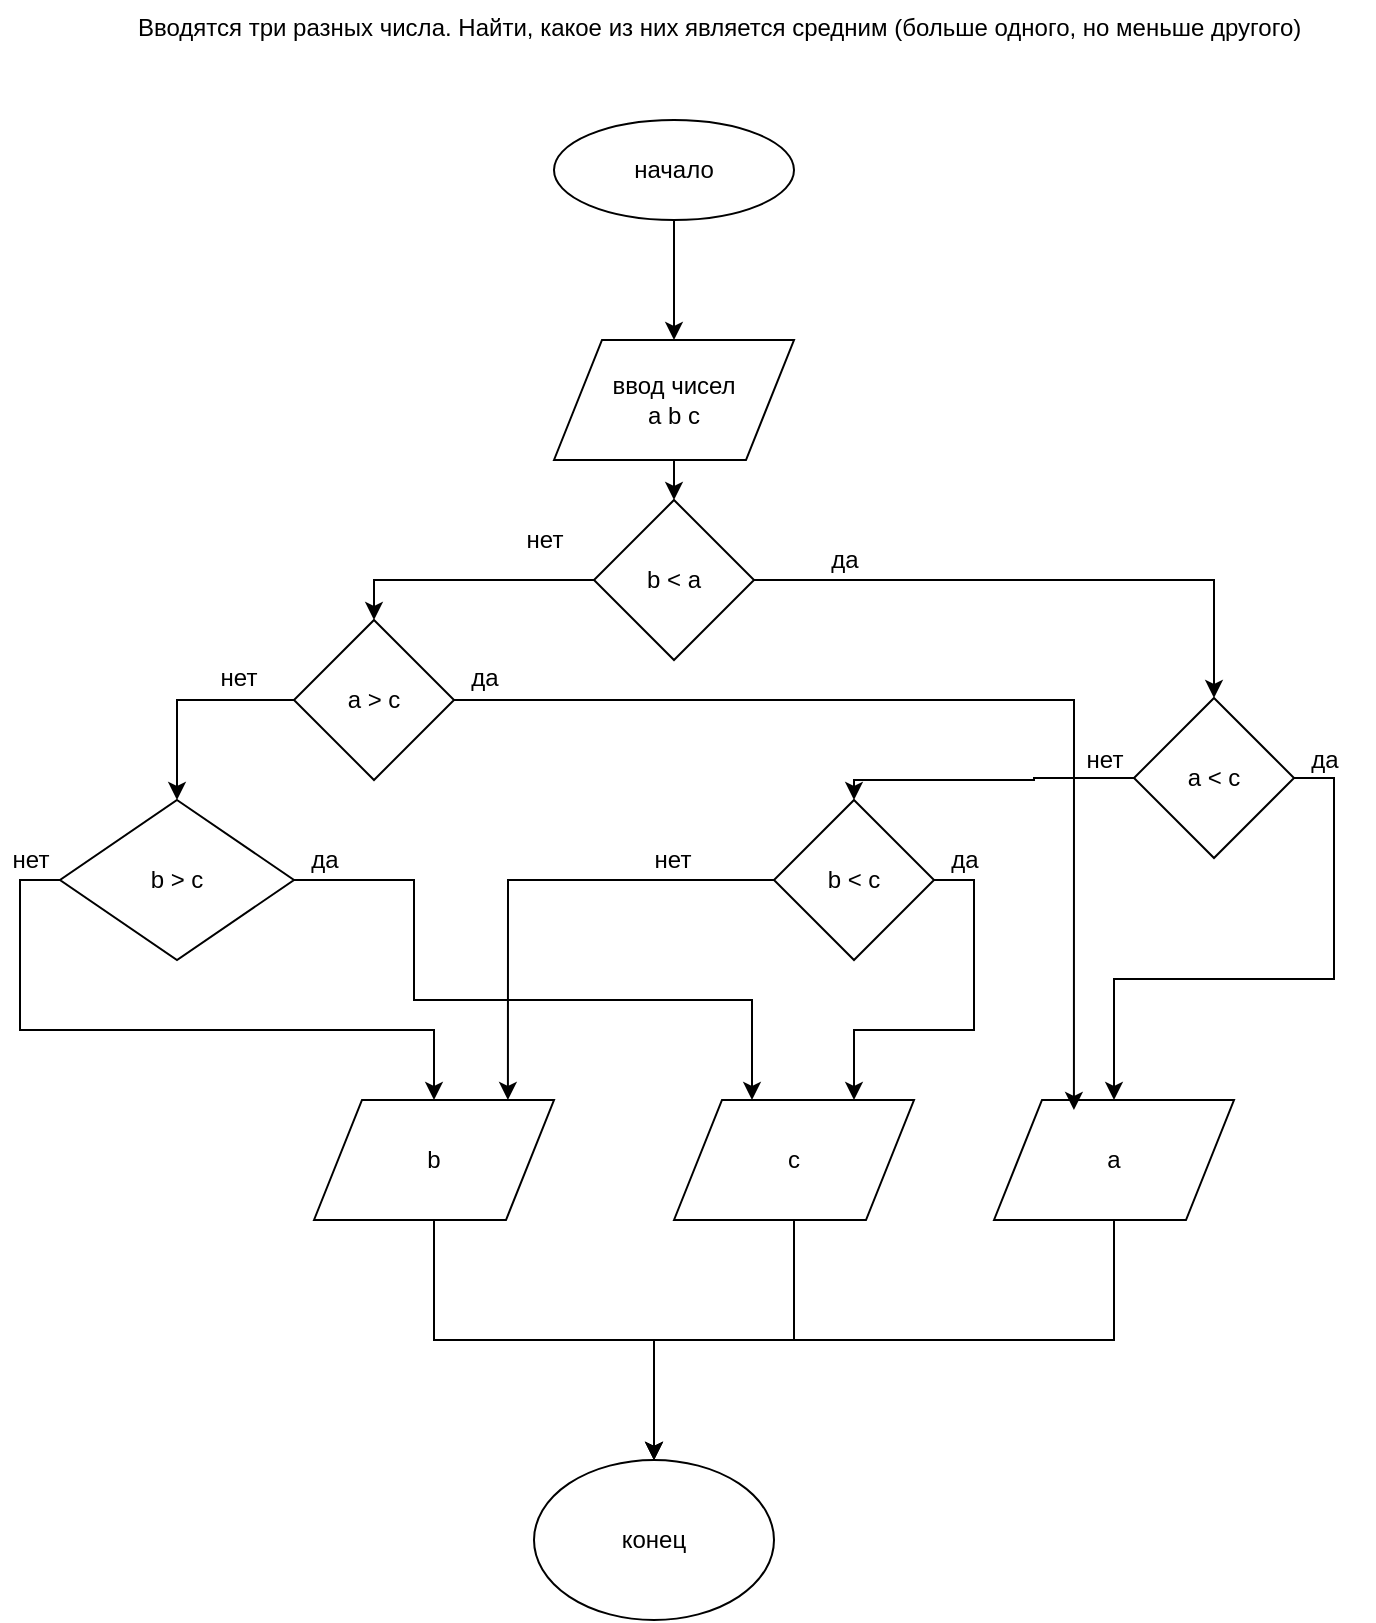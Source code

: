 <mxfile version="12.9.3" type="device" pages="4"><diagram id="pSpzZ9G_yxYYluLEd7eS" name="less_1_task_9"><mxGraphModel dx="1026" dy="553" grid="1" gridSize="10" guides="1" tooltips="1" connect="1" arrows="1" fold="1" page="1" pageScale="1" pageWidth="827" pageHeight="1169" math="0" shadow="0"><root><mxCell id="bC3Y50p8MUnuY7UyfVzG-0"/><mxCell id="bC3Y50p8MUnuY7UyfVzG-1" parent="bC3Y50p8MUnuY7UyfVzG-0"/><mxCell id="bC3Y50p8MUnuY7UyfVzG-4" style="edgeStyle=orthogonalEdgeStyle;rounded=0;orthogonalLoop=1;jettySize=auto;html=1;exitX=1;exitY=0.5;exitDx=0;exitDy=0;entryX=0.5;entryY=0;entryDx=0;entryDy=0;" parent="bC3Y50p8MUnuY7UyfVzG-1" source="bC3Y50p8MUnuY7UyfVzG-2" target="bC3Y50p8MUnuY7UyfVzG-3" edge="1"><mxGeometry relative="1" as="geometry"/></mxCell><mxCell id="fWgMtio9KKW4FWMlLJN1-11" style="edgeStyle=orthogonalEdgeStyle;rounded=0;orthogonalLoop=1;jettySize=auto;html=1;exitX=0;exitY=0.5;exitDx=0;exitDy=0;entryX=0.5;entryY=0;entryDx=0;entryDy=0;" parent="bC3Y50p8MUnuY7UyfVzG-1" source="bC3Y50p8MUnuY7UyfVzG-2" target="fWgMtio9KKW4FWMlLJN1-6" edge="1"><mxGeometry relative="1" as="geometry"/></mxCell><mxCell id="bC3Y50p8MUnuY7UyfVzG-2" value="b &amp;lt; a" style="rhombus;whiteSpace=wrap;html=1;" parent="bC3Y50p8MUnuY7UyfVzG-1" vertex="1"><mxGeometry x="360" y="300" width="80" height="80" as="geometry"/></mxCell><mxCell id="Gc3Jio7drvR0YeZc9eJx-1" style="edgeStyle=orthogonalEdgeStyle;rounded=0;orthogonalLoop=1;jettySize=auto;html=1;exitX=1;exitY=0.5;exitDx=0;exitDy=0;entryX=0.5;entryY=0;entryDx=0;entryDy=0;" parent="bC3Y50p8MUnuY7UyfVzG-1" source="bC3Y50p8MUnuY7UyfVzG-3" target="Gc3Jio7drvR0YeZc9eJx-0" edge="1"><mxGeometry relative="1" as="geometry"/></mxCell><mxCell id="fWgMtio9KKW4FWMlLJN1-4" style="edgeStyle=orthogonalEdgeStyle;rounded=0;orthogonalLoop=1;jettySize=auto;html=1;exitX=0;exitY=0.5;exitDx=0;exitDy=0;entryX=0.5;entryY=0;entryDx=0;entryDy=0;" parent="bC3Y50p8MUnuY7UyfVzG-1" source="bC3Y50p8MUnuY7UyfVzG-3" target="Gc3Jio7drvR0YeZc9eJx-6" edge="1"><mxGeometry relative="1" as="geometry"><Array as="points"><mxPoint x="580" y="439"/><mxPoint x="580" y="440"/></Array></mxGeometry></mxCell><mxCell id="bC3Y50p8MUnuY7UyfVzG-3" value="a &amp;lt; c" style="rhombus;whiteSpace=wrap;html=1;" parent="bC3Y50p8MUnuY7UyfVzG-1" vertex="1"><mxGeometry x="630" y="399" width="80" height="80" as="geometry"/></mxCell><mxCell id="fWgMtio9KKW4FWMlLJN1-3" style="edgeStyle=orthogonalEdgeStyle;rounded=0;orthogonalLoop=1;jettySize=auto;html=1;exitX=0.5;exitY=1;exitDx=0;exitDy=0;" parent="bC3Y50p8MUnuY7UyfVzG-1" source="Gc3Jio7drvR0YeZc9eJx-0" target="fWgMtio9KKW4FWMlLJN1-0" edge="1"><mxGeometry relative="1" as="geometry"/></mxCell><mxCell id="Gc3Jio7drvR0YeZc9eJx-0" value="a" style="shape=parallelogram;perimeter=parallelogramPerimeter;whiteSpace=wrap;html=1;" parent="bC3Y50p8MUnuY7UyfVzG-1" vertex="1"><mxGeometry x="560" y="600" width="120" height="60" as="geometry"/></mxCell><mxCell id="fWgMtio9KKW4FWMlLJN1-5" style="edgeStyle=orthogonalEdgeStyle;rounded=0;orthogonalLoop=1;jettySize=auto;html=1;exitX=1;exitY=0.5;exitDx=0;exitDy=0;entryX=0.75;entryY=0;entryDx=0;entryDy=0;" parent="bC3Y50p8MUnuY7UyfVzG-1" source="Gc3Jio7drvR0YeZc9eJx-6" target="Gc3Jio7drvR0YeZc9eJx-13" edge="1"><mxGeometry relative="1" as="geometry"><mxPoint x="550" y="565" as="targetPoint"/></mxGeometry></mxCell><mxCell id="M__54WolHAkGYmwGDDtG-1" style="edgeStyle=orthogonalEdgeStyle;rounded=0;orthogonalLoop=1;jettySize=auto;html=1;exitX=0;exitY=0.5;exitDx=0;exitDy=0;entryX=0.808;entryY=0;entryDx=0;entryDy=0;entryPerimeter=0;" parent="bC3Y50p8MUnuY7UyfVzG-1" source="Gc3Jio7drvR0YeZc9eJx-6" target="Gc3Jio7drvR0YeZc9eJx-11" edge="1"><mxGeometry relative="1" as="geometry"/></mxCell><mxCell id="Gc3Jio7drvR0YeZc9eJx-6" value="b &amp;lt; c" style="rhombus;whiteSpace=wrap;html=1;" parent="bC3Y50p8MUnuY7UyfVzG-1" vertex="1"><mxGeometry x="450" y="450" width="80" height="80" as="geometry"/></mxCell><mxCell id="fWgMtio9KKW4FWMlLJN1-1" style="edgeStyle=orthogonalEdgeStyle;rounded=0;orthogonalLoop=1;jettySize=auto;html=1;exitX=0.5;exitY=1;exitDx=0;exitDy=0;" parent="bC3Y50p8MUnuY7UyfVzG-1" source="Gc3Jio7drvR0YeZc9eJx-11" target="fWgMtio9KKW4FWMlLJN1-0" edge="1"><mxGeometry relative="1" as="geometry"/></mxCell><mxCell id="Gc3Jio7drvR0YeZc9eJx-11" value="b" style="shape=parallelogram;perimeter=parallelogramPerimeter;whiteSpace=wrap;html=1;" parent="bC3Y50p8MUnuY7UyfVzG-1" vertex="1"><mxGeometry x="220" y="600" width="120" height="60" as="geometry"/></mxCell><mxCell id="fWgMtio9KKW4FWMlLJN1-2" style="edgeStyle=orthogonalEdgeStyle;rounded=0;orthogonalLoop=1;jettySize=auto;html=1;exitX=0.5;exitY=1;exitDx=0;exitDy=0;entryX=0.5;entryY=0;entryDx=0;entryDy=0;" parent="bC3Y50p8MUnuY7UyfVzG-1" source="Gc3Jio7drvR0YeZc9eJx-13" target="fWgMtio9KKW4FWMlLJN1-0" edge="1"><mxGeometry relative="1" as="geometry"><mxPoint x="390" y="710" as="targetPoint"/></mxGeometry></mxCell><mxCell id="Gc3Jio7drvR0YeZc9eJx-13" value="c" style="shape=parallelogram;perimeter=parallelogramPerimeter;whiteSpace=wrap;html=1;" parent="bC3Y50p8MUnuY7UyfVzG-1" vertex="1"><mxGeometry x="400" y="600" width="120" height="60" as="geometry"/></mxCell><mxCell id="MUIeXEu2Bsb5rCJJ_8dG-3" style="edgeStyle=orthogonalEdgeStyle;rounded=0;orthogonalLoop=1;jettySize=auto;html=1;exitX=0.5;exitY=1;exitDx=0;exitDy=0;" parent="bC3Y50p8MUnuY7UyfVzG-1" source="0o0mqXKQnkkgjJjojYHq-0" target="MUIeXEu2Bsb5rCJJ_8dG-0" edge="1"><mxGeometry relative="1" as="geometry"/></mxCell><mxCell id="0o0mqXKQnkkgjJjojYHq-0" value="начало" style="ellipse;whiteSpace=wrap;html=1;" parent="bC3Y50p8MUnuY7UyfVzG-1" vertex="1"><mxGeometry x="340" y="110" width="120" height="50" as="geometry"/></mxCell><mxCell id="MUIeXEu2Bsb5rCJJ_8dG-4" style="edgeStyle=orthogonalEdgeStyle;rounded=0;orthogonalLoop=1;jettySize=auto;html=1;exitX=0.5;exitY=1;exitDx=0;exitDy=0;entryX=0.5;entryY=0;entryDx=0;entryDy=0;" parent="bC3Y50p8MUnuY7UyfVzG-1" source="MUIeXEu2Bsb5rCJJ_8dG-0" target="bC3Y50p8MUnuY7UyfVzG-2" edge="1"><mxGeometry relative="1" as="geometry"/></mxCell><mxCell id="MUIeXEu2Bsb5rCJJ_8dG-0" value="ввод чисел&lt;br&gt;а b c" style="shape=parallelogram;perimeter=parallelogramPerimeter;whiteSpace=wrap;html=1;" parent="bC3Y50p8MUnuY7UyfVzG-1" vertex="1"><mxGeometry x="340" y="220" width="120" height="60" as="geometry"/></mxCell><mxCell id="MUIeXEu2Bsb5rCJJ_8dG-5" value="да" style="text;html=1;align=center;verticalAlign=middle;resizable=0;points=[];autosize=1;" parent="bC3Y50p8MUnuY7UyfVzG-1" vertex="1"><mxGeometry x="470" y="320" width="30" height="20" as="geometry"/></mxCell><mxCell id="MUIeXEu2Bsb5rCJJ_8dG-6" value="да" style="text;html=1;align=center;verticalAlign=middle;resizable=0;points=[];autosize=1;" parent="bC3Y50p8MUnuY7UyfVzG-1" vertex="1"><mxGeometry x="710" y="420" width="30" height="20" as="geometry"/></mxCell><mxCell id="MUIeXEu2Bsb5rCJJ_8dG-7" value="да" style="text;html=1;align=center;verticalAlign=middle;resizable=0;points=[];autosize=1;" parent="bC3Y50p8MUnuY7UyfVzG-1" vertex="1"><mxGeometry x="530" y="470" width="30" height="20" as="geometry"/></mxCell><mxCell id="MUIeXEu2Bsb5rCJJ_8dG-8" value="нет" style="text;html=1;align=center;verticalAlign=middle;resizable=0;points=[];autosize=1;" parent="bC3Y50p8MUnuY7UyfVzG-1" vertex="1"><mxGeometry x="384" y="470" width="30" height="20" as="geometry"/></mxCell><mxCell id="MUIeXEu2Bsb5rCJJ_8dG-9" value="нет" style="text;html=1;align=center;verticalAlign=middle;resizable=0;points=[];autosize=1;" parent="bC3Y50p8MUnuY7UyfVzG-1" vertex="1"><mxGeometry x="320" y="310" width="30" height="20" as="geometry"/></mxCell><mxCell id="MUIeXEu2Bsb5rCJJ_8dG-11" value="нет" style="text;html=1;align=center;verticalAlign=middle;resizable=0;points=[];autosize=1;" parent="bC3Y50p8MUnuY7UyfVzG-1" vertex="1"><mxGeometry x="600" y="420" width="30" height="20" as="geometry"/></mxCell><mxCell id="fWgMtio9KKW4FWMlLJN1-0" value="конец&lt;br&gt;" style="ellipse;whiteSpace=wrap;html=1;" parent="bC3Y50p8MUnuY7UyfVzG-1" vertex="1"><mxGeometry x="330" y="780" width="120" height="80" as="geometry"/></mxCell><mxCell id="fWgMtio9KKW4FWMlLJN1-14" style="edgeStyle=orthogonalEdgeStyle;rounded=0;orthogonalLoop=1;jettySize=auto;html=1;exitX=1;exitY=0.5;exitDx=0;exitDy=0;entryX=0.333;entryY=0.083;entryDx=0;entryDy=0;entryPerimeter=0;" parent="bC3Y50p8MUnuY7UyfVzG-1" source="fWgMtio9KKW4FWMlLJN1-6" target="Gc3Jio7drvR0YeZc9eJx-0" edge="1"><mxGeometry relative="1" as="geometry"><Array as="points"><mxPoint x="600" y="400"/></Array></mxGeometry></mxCell><mxCell id="fWgMtio9KKW4FWMlLJN1-17" style="edgeStyle=orthogonalEdgeStyle;rounded=0;orthogonalLoop=1;jettySize=auto;html=1;exitX=0;exitY=0.5;exitDx=0;exitDy=0;entryX=0.5;entryY=0;entryDx=0;entryDy=0;" parent="bC3Y50p8MUnuY7UyfVzG-1" source="fWgMtio9KKW4FWMlLJN1-6" target="fWgMtio9KKW4FWMlLJN1-16" edge="1"><mxGeometry relative="1" as="geometry"/></mxCell><mxCell id="fWgMtio9KKW4FWMlLJN1-6" value="a &amp;gt; c" style="rhombus;whiteSpace=wrap;html=1;" parent="bC3Y50p8MUnuY7UyfVzG-1" vertex="1"><mxGeometry x="210" y="360" width="80" height="80" as="geometry"/></mxCell><mxCell id="fWgMtio9KKW4FWMlLJN1-12" value="да" style="text;html=1;align=center;verticalAlign=middle;resizable=0;points=[];autosize=1;" parent="bC3Y50p8MUnuY7UyfVzG-1" vertex="1"><mxGeometry x="290" y="379" width="30" height="20" as="geometry"/></mxCell><mxCell id="fWgMtio9KKW4FWMlLJN1-13" value="нет" style="text;html=1;align=center;verticalAlign=middle;resizable=0;points=[];autosize=1;" parent="bC3Y50p8MUnuY7UyfVzG-1" vertex="1"><mxGeometry x="167" y="379" width="30" height="20" as="geometry"/></mxCell><mxCell id="fWgMtio9KKW4FWMlLJN1-23" style="edgeStyle=orthogonalEdgeStyle;rounded=0;orthogonalLoop=1;jettySize=auto;html=1;exitX=0;exitY=0.5;exitDx=0;exitDy=0;entryX=0.5;entryY=0;entryDx=0;entryDy=0;" parent="bC3Y50p8MUnuY7UyfVzG-1" source="fWgMtio9KKW4FWMlLJN1-16" target="Gc3Jio7drvR0YeZc9eJx-11" edge="1"><mxGeometry relative="1" as="geometry"/></mxCell><mxCell id="M__54WolHAkGYmwGDDtG-0" style="edgeStyle=orthogonalEdgeStyle;rounded=0;orthogonalLoop=1;jettySize=auto;html=1;exitX=1;exitY=0.5;exitDx=0;exitDy=0;entryX=0.325;entryY=0;entryDx=0;entryDy=0;entryPerimeter=0;" parent="bC3Y50p8MUnuY7UyfVzG-1" source="fWgMtio9KKW4FWMlLJN1-16" target="Gc3Jio7drvR0YeZc9eJx-13" edge="1"><mxGeometry relative="1" as="geometry"><Array as="points"><mxPoint x="270" y="490"/><mxPoint x="270" y="550"/><mxPoint x="439" y="550"/></Array></mxGeometry></mxCell><mxCell id="fWgMtio9KKW4FWMlLJN1-16" value="b &amp;gt; c" style="rhombus;whiteSpace=wrap;html=1;" parent="bC3Y50p8MUnuY7UyfVzG-1" vertex="1"><mxGeometry x="93" y="450" width="117" height="80" as="geometry"/></mxCell><mxCell id="fWgMtio9KKW4FWMlLJN1-21" value="да" style="text;html=1;align=center;verticalAlign=middle;resizable=0;points=[];autosize=1;" parent="bC3Y50p8MUnuY7UyfVzG-1" vertex="1"><mxGeometry x="210" y="470" width="30" height="20" as="geometry"/></mxCell><mxCell id="fWgMtio9KKW4FWMlLJN1-22" value="нет" style="text;html=1;align=center;verticalAlign=middle;resizable=0;points=[];autosize=1;" parent="bC3Y50p8MUnuY7UyfVzG-1" vertex="1"><mxGeometry x="63" y="470" width="30" height="20" as="geometry"/></mxCell><mxCell id="ZLE5-mVv9nqfw5PJ7MJa-1" value="Вводятся три разных числа. Найти, какое из них является средним (больше одного, но меньше другого)" style="text;html=1;" parent="bC3Y50p8MUnuY7UyfVzG-1" vertex="1"><mxGeometry x="130" y="50" width="620" height="30" as="geometry"/></mxCell></root></mxGraphModel></diagram><diagram id="KIMpG-5uf-oBaArTkhx1" name="less_1_task_1"><mxGraphModel dx="1026" dy="553" grid="1" gridSize="10" guides="1" tooltips="1" connect="1" arrows="1" fold="1" page="1" pageScale="1" pageWidth="827" pageHeight="1169" math="0" shadow="0"><root><mxCell id="2dy8CxXcI5VHG4rHpuKn-0"/><mxCell id="2dy8CxXcI5VHG4rHpuKn-1" parent="2dy8CxXcI5VHG4rHpuKn-0"/><mxCell id="utIFR4sTgi0UVqtXRP1U-4" style="edgeStyle=orthogonalEdgeStyle;rounded=0;orthogonalLoop=1;jettySize=auto;html=1;exitX=0.5;exitY=1;exitDx=0;exitDy=0;entryX=0.5;entryY=0;entryDx=0;entryDy=0;" edge="1" parent="2dy8CxXcI5VHG4rHpuKn-1" source="hohmTLrJBlBp9Uy4fbB--0" target="utIFR4sTgi0UVqtXRP1U-1"><mxGeometry relative="1" as="geometry"/></mxCell><mxCell id="hohmTLrJBlBp9Uy4fbB--0" value="Начало" style="ellipse;whiteSpace=wrap;html=1;" vertex="1" parent="2dy8CxXcI5VHG4rHpuKn-1"><mxGeometry x="320" y="20" width="120" height="80" as="geometry"/></mxCell><mxCell id="utIFR4sTgi0UVqtXRP1U-7" style="edgeStyle=orthogonalEdgeStyle;rounded=0;orthogonalLoop=1;jettySize=auto;html=1;exitX=0.5;exitY=1;exitDx=0;exitDy=0;" edge="1" parent="2dy8CxXcI5VHG4rHpuKn-1" source="utIFR4sTgi0UVqtXRP1U-0"><mxGeometry relative="1" as="geometry"><mxPoint x="390" y="358" as="targetPoint"/></mxGeometry></mxCell><mxCell id="utIFR4sTgi0UVqtXRP1U-0" value="Решение (первая часть):&amp;nbsp;&lt;br&gt;1) число / 100 =&amp;nbsp; а1 (первая цифра)&lt;br&gt;2) число %100 // 10 = а2 (вторая цифра)&lt;br&gt;3) число %10 =&amp;nbsp; а3 (третья цифра)" style="rounded=0;whiteSpace=wrap;html=1;" vertex="1" parent="2dy8CxXcI5VHG4rHpuKn-1"><mxGeometry x="150" y="230" width="460" height="90" as="geometry"/></mxCell><mxCell id="utIFR4sTgi0UVqtXRP1U-5" style="edgeStyle=orthogonalEdgeStyle;rounded=0;orthogonalLoop=1;jettySize=auto;html=1;exitX=0.5;exitY=1;exitDx=0;exitDy=0;entryX=0.5;entryY=0;entryDx=0;entryDy=0;" edge="1" parent="2dy8CxXcI5VHG4rHpuKn-1" source="utIFR4sTgi0UVqtXRP1U-1" target="utIFR4sTgi0UVqtXRP1U-0"><mxGeometry relative="1" as="geometry"/></mxCell><mxCell id="utIFR4sTgi0UVqtXRP1U-1" value="Ввод цифры:&amp;nbsp;" style="shape=parallelogram;perimeter=parallelogramPerimeter;whiteSpace=wrap;html=1;" vertex="1" parent="2dy8CxXcI5VHG4rHpuKn-1"><mxGeometry x="320" y="130" width="120" height="60" as="geometry"/></mxCell><mxCell id="utIFR4sTgi0UVqtXRP1U-9" style="edgeStyle=orthogonalEdgeStyle;rounded=0;orthogonalLoop=1;jettySize=auto;html=1;exitX=0.5;exitY=1;exitDx=0;exitDy=0;entryX=0.583;entryY=0;entryDx=0;entryDy=0;entryPerimeter=0;" edge="1" parent="2dy8CxXcI5VHG4rHpuKn-1" source="utIFR4sTgi0UVqtXRP1U-6" target="utIFR4sTgi0UVqtXRP1U-8"><mxGeometry relative="1" as="geometry"/></mxCell><mxCell id="utIFR4sTgi0UVqtXRP1U-6" value="Решение (вторая часть):&amp;nbsp;&lt;br&gt;4)&amp;nbsp; а1+а2+а3 =&amp;nbsp; m (сложение цифр)&lt;br&gt;5) a1 * a2 * a3 = m1(произведение цифр)" style="rounded=0;whiteSpace=wrap;html=1;" vertex="1" parent="2dy8CxXcI5VHG4rHpuKn-1"><mxGeometry x="150" y="360" width="480" height="90" as="geometry"/></mxCell><mxCell id="utIFR4sTgi0UVqtXRP1U-11" style="edgeStyle=orthogonalEdgeStyle;rounded=0;orthogonalLoop=1;jettySize=auto;html=1;exitX=0.5;exitY=1;exitDx=0;exitDy=0;entryX=0.5;entryY=0;entryDx=0;entryDy=0;" edge="1" parent="2dy8CxXcI5VHG4rHpuKn-1" source="utIFR4sTgi0UVqtXRP1U-8" target="utIFR4sTgi0UVqtXRP1U-10"><mxGeometry relative="1" as="geometry"/></mxCell><mxCell id="utIFR4sTgi0UVqtXRP1U-8" value="вывод &lt;br&gt;результата" style="shape=parallelogram;perimeter=parallelogramPerimeter;whiteSpace=wrap;html=1;" vertex="1" parent="2dy8CxXcI5VHG4rHpuKn-1"><mxGeometry x="320" y="500" width="120" height="60" as="geometry"/></mxCell><mxCell id="utIFR4sTgi0UVqtXRP1U-10" value="конец" style="ellipse;whiteSpace=wrap;html=1;" vertex="1" parent="2dy8CxXcI5VHG4rHpuKn-1"><mxGeometry x="320" y="610" width="120" height="80" as="geometry"/></mxCell></root></mxGraphModel></diagram><diagram id="400f860WZd-RMMuzl-Z1" name="less_1_task_5"><mxGraphModel dx="1026" dy="553" grid="1" gridSize="10" guides="1" tooltips="1" connect="1" arrows="1" fold="1" page="1" pageScale="1" pageWidth="827" pageHeight="1169" math="0" shadow="0"><root><mxCell id="0E2epSqBHhuZXaZD2hHe-0"/><mxCell id="0E2epSqBHhuZXaZD2hHe-1" parent="0E2epSqBHhuZXaZD2hHe-0"/><mxCell id="0E2epSqBHhuZXaZD2hHe-4" style="edgeStyle=orthogonalEdgeStyle;rounded=0;orthogonalLoop=1;jettySize=auto;html=1;exitX=0.5;exitY=1;exitDx=0;exitDy=0;" edge="1" parent="0E2epSqBHhuZXaZD2hHe-1" source="0E2epSqBHhuZXaZD2hHe-2" target="0E2epSqBHhuZXaZD2hHe-3"><mxGeometry relative="1" as="geometry"/></mxCell><mxCell id="0E2epSqBHhuZXaZD2hHe-2" value="Начало" style="ellipse;whiteSpace=wrap;html=1;" vertex="1" parent="0E2epSqBHhuZXaZD2hHe-1"><mxGeometry x="360" y="20" width="120" height="80" as="geometry"/></mxCell><mxCell id="s4Jj-gUcnqmR3xC48_EQ-1" style="edgeStyle=orthogonalEdgeStyle;rounded=0;orthogonalLoop=1;jettySize=auto;html=1;exitX=0.5;exitY=1;exitDx=0;exitDy=0;entryX=0.5;entryY=0;entryDx=0;entryDy=0;" edge="1" parent="0E2epSqBHhuZXaZD2hHe-1" source="0E2epSqBHhuZXaZD2hHe-3" target="s4Jj-gUcnqmR3xC48_EQ-0"><mxGeometry relative="1" as="geometry"/></mxCell><mxCell id="0E2epSqBHhuZXaZD2hHe-3" value="ввод двух букв&lt;br&gt;для задания&lt;br&gt;диапазона:&lt;br&gt;х , х1&amp;nbsp;" style="shape=parallelogram;perimeter=parallelogramPerimeter;whiteSpace=wrap;html=1;" vertex="1" parent="0E2epSqBHhuZXaZD2hHe-1"><mxGeometry x="300" y="130" width="220" height="110" as="geometry"/></mxCell><mxCell id="90cwMqnAtfgCuogyVwxP-1" style="edgeStyle=orthogonalEdgeStyle;rounded=0;orthogonalLoop=1;jettySize=auto;html=1;exitX=0.5;exitY=1;exitDx=0;exitDy=0;entryX=0.5;entryY=0;entryDx=0;entryDy=0;" edge="1" parent="0E2epSqBHhuZXaZD2hHe-1" source="s4Jj-gUcnqmR3xC48_EQ-0" target="90cwMqnAtfgCuogyVwxP-0"><mxGeometry relative="1" as="geometry"/></mxCell><mxCell id="s4Jj-gUcnqmR3xC48_EQ-0" value="Решение:&amp;nbsp;&lt;br&gt;1) вычисление положения букв в таблице (номер)&lt;br&gt;ord()&lt;br&gt;2) (x1 - 1) -1 (кол-во символов между заданными)" style="rounded=0;whiteSpace=wrap;html=1;" vertex="1" parent="0E2epSqBHhuZXaZD2hHe-1"><mxGeometry x="260" y="280" width="300" height="140" as="geometry"/></mxCell><mxCell id="NAN1TZI0AwXD9mP5NyWg-1" style="edgeStyle=orthogonalEdgeStyle;rounded=0;orthogonalLoop=1;jettySize=auto;html=1;exitX=0.5;exitY=1;exitDx=0;exitDy=0;entryX=0.5;entryY=0;entryDx=0;entryDy=0;" edge="1" parent="0E2epSqBHhuZXaZD2hHe-1" source="90cwMqnAtfgCuogyVwxP-0" target="NAN1TZI0AwXD9mP5NyWg-0"><mxGeometry relative="1" as="geometry"/></mxCell><mxCell id="90cwMqnAtfgCuogyVwxP-0" value="вывод:&amp;nbsp;&lt;br&gt;х и х1 (номера)&lt;br&gt;вывод: результат" style="shape=parallelogram;perimeter=parallelogramPerimeter;whiteSpace=wrap;html=1;" vertex="1" parent="0E2epSqBHhuZXaZD2hHe-1"><mxGeometry x="295" y="460" width="230" height="90" as="geometry"/></mxCell><mxCell id="NAN1TZI0AwXD9mP5NyWg-0" value="конец" style="ellipse;whiteSpace=wrap;html=1;" vertex="1" parent="0E2epSqBHhuZXaZD2hHe-1"><mxGeometry x="350" y="590" width="120" height="80" as="geometry"/></mxCell></root></mxGraphModel></diagram><diagram id="5tta9Ro44i9v4YBeNNgz" name="less_1_task_4"><mxGraphModel dx="1026" dy="553" grid="1" gridSize="10" guides="1" tooltips="1" connect="1" arrows="1" fold="1" page="1" pageScale="1" pageWidth="827" pageHeight="1169" math="0" shadow="0"><root><mxCell id="Sz9r470YWhew15oa5635-0"/><mxCell id="Sz9r470YWhew15oa5635-1" parent="Sz9r470YWhew15oa5635-0"/><mxCell id="DfskDxk3OkE_ZumSPIyN-5" style="edgeStyle=orthogonalEdgeStyle;rounded=0;orthogonalLoop=1;jettySize=auto;html=1;entryX=0.572;entryY=0;entryDx=0;entryDy=0;entryPerimeter=0;exitX=0.5;exitY=1;exitDx=0;exitDy=0;" edge="1" parent="Sz9r470YWhew15oa5635-1" source="Sz9r470YWhew15oa5635-2" target="Sz9r470YWhew15oa5635-3"><mxGeometry relative="1" as="geometry"><mxPoint x="410" y="110" as="sourcePoint"/></mxGeometry></mxCell><mxCell id="DfskDxk3OkE_ZumSPIyN-6" style="edgeStyle=orthogonalEdgeStyle;rounded=0;orthogonalLoop=1;jettySize=auto;html=1;exitX=0.5;exitY=1;exitDx=0;exitDy=0;entryX=0.5;entryY=0;entryDx=0;entryDy=0;" edge="1" parent="Sz9r470YWhew15oa5635-1" source="Sz9r470YWhew15oa5635-2" target="DfskDxk3OkE_ZumSPIyN-1"><mxGeometry relative="1" as="geometry"/></mxCell><mxCell id="DfskDxk3OkE_ZumSPIyN-7" style="edgeStyle=orthogonalEdgeStyle;rounded=0;orthogonalLoop=1;jettySize=auto;html=1;exitX=0.5;exitY=1;exitDx=0;exitDy=0;" edge="1" parent="Sz9r470YWhew15oa5635-1" source="Sz9r470YWhew15oa5635-2" target="DfskDxk3OkE_ZumSPIyN-2"><mxGeometry relative="1" as="geometry"><Array as="points"><mxPoint x="410" y="120"/><mxPoint x="660" y="120"/></Array></mxGeometry></mxCell><mxCell id="Sz9r470YWhew15oa5635-2" value="Начало" style="ellipse;whiteSpace=wrap;html=1;" vertex="1" parent="Sz9r470YWhew15oa5635-1"><mxGeometry x="350" y="20" width="120" height="80" as="geometry"/></mxCell><mxCell id="Sz9r470YWhew15oa5635-6" style="edgeStyle=orthogonalEdgeStyle;rounded=0;orthogonalLoop=1;jettySize=auto;html=1;exitX=0.5;exitY=1;exitDx=0;exitDy=0;entryX=0.5;entryY=0;entryDx=0;entryDy=0;" edge="1" parent="Sz9r470YWhew15oa5635-1" source="Sz9r470YWhew15oa5635-3" target="Sz9r470YWhew15oa5635-4"><mxGeometry relative="1" as="geometry"/></mxCell><mxCell id="Sz9r470YWhew15oa5635-3" value="&amp;nbsp; &amp;nbsp; &amp;nbsp; Вариант с целыми числами: &lt;br&gt;ввод чисел (символов)&lt;br&gt;задающих &lt;br&gt;границы:&amp;nbsp;&lt;br&gt;a1,b2" style="shape=parallelogram;perimeter=parallelogramPerimeter;whiteSpace=wrap;html=1;" vertex="1" parent="Sz9r470YWhew15oa5635-1"><mxGeometry x="30" y="140" width="250" height="80" as="geometry"/></mxCell><mxCell id="DfskDxk3OkE_ZumSPIyN-10" style="edgeStyle=orthogonalEdgeStyle;rounded=0;orthogonalLoop=1;jettySize=auto;html=1;exitX=0.5;exitY=1;exitDx=0;exitDy=0;" edge="1" parent="Sz9r470YWhew15oa5635-1" source="Sz9r470YWhew15oa5635-4" target="DfskDxk3OkE_ZumSPIyN-0"><mxGeometry relative="1" as="geometry"/></mxCell><mxCell id="Sz9r470YWhew15oa5635-4" value="Решение:&amp;nbsp;&lt;br&gt;применение модуля случ.чисел в заданном диапазоне, сохраняя в переменную" style="rounded=0;whiteSpace=wrap;html=1;" vertex="1" parent="Sz9r470YWhew15oa5635-1"><mxGeometry x="40" y="270" width="170" height="90" as="geometry"/></mxCell><mxCell id="DfskDxk3OkE_ZumSPIyN-17" style="edgeStyle=orthogonalEdgeStyle;rounded=0;orthogonalLoop=1;jettySize=auto;html=1;exitX=0.5;exitY=1;exitDx=0;exitDy=0;" edge="1" parent="Sz9r470YWhew15oa5635-1" source="DfskDxk3OkE_ZumSPIyN-0" target="DfskDxk3OkE_ZumSPIyN-16"><mxGeometry relative="1" as="geometry"/></mxCell><mxCell id="DfskDxk3OkE_ZumSPIyN-0" value="вывод &lt;br&gt;результата" style="shape=parallelogram;perimeter=parallelogramPerimeter;whiteSpace=wrap;html=1;" vertex="1" parent="Sz9r470YWhew15oa5635-1"><mxGeometry x="310" y="550" width="120" height="60" as="geometry"/></mxCell><mxCell id="DfskDxk3OkE_ZumSPIyN-9" style="edgeStyle=orthogonalEdgeStyle;rounded=0;orthogonalLoop=1;jettySize=auto;html=1;exitX=0.5;exitY=1;exitDx=0;exitDy=0;entryX=0.5;entryY=0;entryDx=0;entryDy=0;" edge="1" parent="Sz9r470YWhew15oa5635-1" source="DfskDxk3OkE_ZumSPIyN-1" target="DfskDxk3OkE_ZumSPIyN-8"><mxGeometry relative="1" as="geometry"/></mxCell><mxCell id="DfskDxk3OkE_ZumSPIyN-1" value="Вариант с вещ.числами :&lt;br&gt;&lt;span style=&quot;white-space: normal&quot;&gt;ввод чисел задающих &lt;br&gt;границы:&amp;nbsp;&amp;nbsp;&lt;br&gt;&lt;/span&gt;m1,m2&lt;span style=&quot;white-space: normal&quot;&gt;&lt;br&gt;&lt;/span&gt;" style="shape=parallelogram;perimeter=parallelogramPerimeter;whiteSpace=wrap;html=1;" vertex="1" parent="Sz9r470YWhew15oa5635-1"><mxGeometry x="280" y="137.5" width="240" height="85" as="geometry"/></mxCell><mxCell id="DfskDxk3OkE_ZumSPIyN-2" value="Вариант с символами:&amp;nbsp;&lt;br&gt;ввод символов задающих&lt;br&gt;границы:&amp;nbsp;&lt;br style=&quot;white-space: normal&quot;&gt;&lt;span style=&quot;white-space: normal&quot;&gt;c1, c2&lt;/span&gt;" style="shape=parallelogram;perimeter=parallelogramPerimeter;whiteSpace=wrap;html=1;" vertex="1" parent="Sz9r470YWhew15oa5635-1"><mxGeometry x="520" y="140" width="240" height="80" as="geometry"/></mxCell><mxCell id="DfskDxk3OkE_ZumSPIyN-11" style="edgeStyle=orthogonalEdgeStyle;rounded=0;orthogonalLoop=1;jettySize=auto;html=1;exitX=0.5;exitY=1;exitDx=0;exitDy=0;entryX=0.5;entryY=0;entryDx=0;entryDy=0;" edge="1" parent="Sz9r470YWhew15oa5635-1" source="DfskDxk3OkE_ZumSPIyN-8" target="DfskDxk3OkE_ZumSPIyN-0"><mxGeometry relative="1" as="geometry"/></mxCell><mxCell id="DfskDxk3OkE_ZumSPIyN-8" value="&lt;span style=&quot;white-space: normal&quot;&gt;Решение: &lt;br&gt;применение функции для чисел с плавающей точкой, сохраняя в переменую&lt;/span&gt;" style="rounded=0;whiteSpace=wrap;html=1;" vertex="1" parent="Sz9r470YWhew15oa5635-1"><mxGeometry x="320" y="270" width="160" height="90" as="geometry"/></mxCell><mxCell id="DfskDxk3OkE_ZumSPIyN-15" style="edgeStyle=orthogonalEdgeStyle;rounded=0;orthogonalLoop=1;jettySize=auto;html=1;exitX=0.5;exitY=1;exitDx=0;exitDy=0;entryX=0.5;entryY=0;entryDx=0;entryDy=0;" edge="1" parent="Sz9r470YWhew15oa5635-1" source="DfskDxk3OkE_ZumSPIyN-12" target="DfskDxk3OkE_ZumSPIyN-0"><mxGeometry relative="1" as="geometry"/></mxCell><mxCell id="DfskDxk3OkE_ZumSPIyN-12" value="Решение:&amp;nbsp;&lt;br&gt;1)вычисление числа заданного диапазона (в таблицу юникод)&lt;br&gt;2) примерение функции генерации случ.чисел и взятие по модулю(убираем отриц.значения)&amp;nbsp;&lt;br&gt;3) при выводе применяем функцию перевода числа в символ(юникод)" style="rounded=0;whiteSpace=wrap;html=1;" vertex="1" parent="Sz9r470YWhew15oa5635-1"><mxGeometry x="525" y="270" width="225" height="190" as="geometry"/></mxCell><mxCell id="DfskDxk3OkE_ZumSPIyN-16" value="конец" style="ellipse;whiteSpace=wrap;html=1;" vertex="1" parent="Sz9r470YWhew15oa5635-1"><mxGeometry x="310" y="680" width="120" height="80" as="geometry"/></mxCell></root></mxGraphModel></diagram></mxfile>